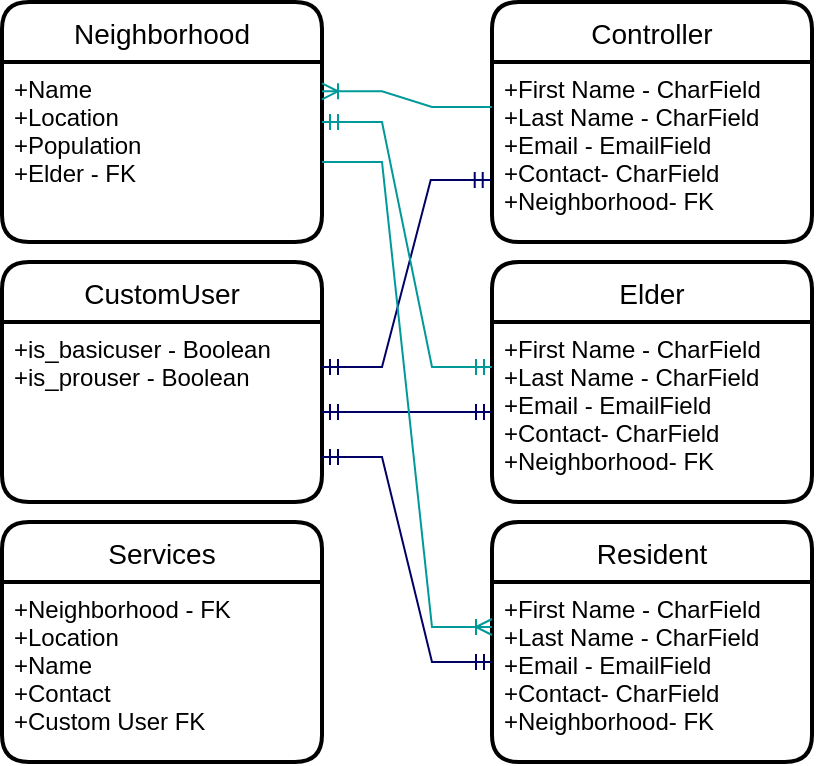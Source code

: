 <mxfile version="20.0.1" type="github">
  <diagram id="EXZT-ICQkFPjn3lPqpmB" name="Page-1">
    <mxGraphModel dx="720" dy="1644" grid="1" gridSize="10" guides="1" tooltips="1" connect="1" arrows="1" fold="1" page="1" pageScale="1" pageWidth="850" pageHeight="1100" math="0" shadow="0">
      <root>
        <mxCell id="0" />
        <mxCell id="1" parent="0" />
        <mxCell id="orOQ1NgVfUw4ZZZ5vbPm-1" value="CustomUser" style="swimlane;childLayout=stackLayout;horizontal=1;startSize=30;horizontalStack=0;rounded=1;fontSize=14;fontStyle=0;strokeWidth=2;resizeParent=0;resizeLast=1;shadow=0;dashed=0;align=center;" vertex="1" parent="1">
          <mxGeometry x="100" y="130" width="160" height="120" as="geometry" />
        </mxCell>
        <mxCell id="orOQ1NgVfUw4ZZZ5vbPm-2" value="+is_basicuser - Boolean&#xa;+is_prouser - Boolean" style="align=left;strokeColor=none;fillColor=none;spacingLeft=4;fontSize=12;verticalAlign=top;resizable=0;rotatable=0;part=1;" vertex="1" parent="orOQ1NgVfUw4ZZZ5vbPm-1">
          <mxGeometry y="30" width="160" height="90" as="geometry" />
        </mxCell>
        <mxCell id="orOQ1NgVfUw4ZZZ5vbPm-5" value="Elder" style="swimlane;childLayout=stackLayout;horizontal=1;startSize=30;horizontalStack=0;rounded=1;fontSize=14;fontStyle=0;strokeWidth=2;resizeParent=0;resizeLast=1;shadow=0;dashed=0;align=center;fontColor=#000000;" vertex="1" parent="1">
          <mxGeometry x="345" y="130" width="160" height="120" as="geometry" />
        </mxCell>
        <mxCell id="orOQ1NgVfUw4ZZZ5vbPm-6" value="+First Name - CharField&#xa;+Last Name - CharField&#xa;+Email - EmailField&#xa;+Contact- CharField&#xa;+Neighborhood- FK" style="align=left;strokeColor=none;fillColor=none;spacingLeft=4;fontSize=12;verticalAlign=top;resizable=0;rotatable=0;part=1;fontColor=#000000;" vertex="1" parent="orOQ1NgVfUw4ZZZ5vbPm-5">
          <mxGeometry y="30" width="160" height="90" as="geometry" />
        </mxCell>
        <mxCell id="orOQ1NgVfUw4ZZZ5vbPm-7" value="Resident" style="swimlane;childLayout=stackLayout;horizontal=1;startSize=30;horizontalStack=0;rounded=1;fontSize=14;fontStyle=0;strokeWidth=2;resizeParent=0;resizeLast=1;shadow=0;dashed=0;align=center;fontColor=#000000;" vertex="1" parent="1">
          <mxGeometry x="345" y="260" width="160" height="120" as="geometry" />
        </mxCell>
        <mxCell id="orOQ1NgVfUw4ZZZ5vbPm-8" value="+First Name - CharField&#xa;+Last Name - CharField&#xa;+Email - EmailField&#xa;+Contact- CharField&#xa;+Neighborhood- FK" style="align=left;strokeColor=none;fillColor=none;spacingLeft=4;fontSize=12;verticalAlign=top;resizable=0;rotatable=0;part=1;fontColor=#000000;" vertex="1" parent="orOQ1NgVfUw4ZZZ5vbPm-7">
          <mxGeometry y="30" width="160" height="90" as="geometry" />
        </mxCell>
        <mxCell id="orOQ1NgVfUw4ZZZ5vbPm-11" value="Controller" style="swimlane;childLayout=stackLayout;horizontal=1;startSize=30;horizontalStack=0;rounded=1;fontSize=14;fontStyle=0;strokeWidth=2;resizeParent=0;resizeLast=1;shadow=0;dashed=0;align=center;fontColor=#000000;" vertex="1" parent="1">
          <mxGeometry x="345" width="160" height="120" as="geometry" />
        </mxCell>
        <mxCell id="orOQ1NgVfUw4ZZZ5vbPm-12" value="+First Name - CharField&#xa;+Last Name - CharField&#xa;+Email - EmailField&#xa;+Contact- CharField&#xa;+Neighborhood- FK" style="align=left;strokeColor=none;fillColor=none;spacingLeft=4;fontSize=12;verticalAlign=top;resizable=0;rotatable=0;part=1;fontColor=#000000;" vertex="1" parent="orOQ1NgVfUw4ZZZ5vbPm-11">
          <mxGeometry y="30" width="160" height="90" as="geometry" />
        </mxCell>
        <mxCell id="orOQ1NgVfUw4ZZZ5vbPm-15" value="" style="edgeStyle=entityRelationEdgeStyle;fontSize=12;html=1;endArrow=ERmandOne;startArrow=ERmandOne;rounded=0;fontColor=#000000;strokeColor=#000066;exitX=1;exitY=0.25;exitDx=0;exitDy=0;entryX=-0.004;entryY=0.656;entryDx=0;entryDy=0;entryPerimeter=0;" edge="1" parent="1" source="orOQ1NgVfUw4ZZZ5vbPm-2" target="orOQ1NgVfUw4ZZZ5vbPm-12">
          <mxGeometry width="100" height="100" relative="1" as="geometry">
            <mxPoint x="250" y="190" as="sourcePoint" />
            <mxPoint x="350" y="90" as="targetPoint" />
          </mxGeometry>
        </mxCell>
        <mxCell id="orOQ1NgVfUw4ZZZ5vbPm-16" value="" style="edgeStyle=entityRelationEdgeStyle;fontSize=12;html=1;endArrow=ERmandOne;startArrow=ERmandOne;rounded=0;fontColor=#000000;strokeColor=#000066;exitX=1;exitY=0.75;exitDx=0;exitDy=0;" edge="1" parent="1" source="orOQ1NgVfUw4ZZZ5vbPm-2">
          <mxGeometry width="100" height="100" relative="1" as="geometry">
            <mxPoint x="260" y="247" as="sourcePoint" />
            <mxPoint x="345" y="330" as="targetPoint" />
          </mxGeometry>
        </mxCell>
        <mxCell id="orOQ1NgVfUw4ZZZ5vbPm-18" value="" style="edgeStyle=entityRelationEdgeStyle;fontSize=12;html=1;endArrow=ERmandOne;startArrow=ERmandOne;rounded=0;fontColor=#000000;strokeColor=#000066;entryX=0;entryY=0.5;entryDx=0;entryDy=0;exitX=1;exitY=0.5;exitDx=0;exitDy=0;" edge="1" parent="1" source="orOQ1NgVfUw4ZZZ5vbPm-2" target="orOQ1NgVfUw4ZZZ5vbPm-6">
          <mxGeometry width="100" height="100" relative="1" as="geometry">
            <mxPoint x="260" y="230" as="sourcePoint" />
            <mxPoint x="360" y="200" as="targetPoint" />
          </mxGeometry>
        </mxCell>
        <mxCell id="orOQ1NgVfUw4ZZZ5vbPm-19" value="Neighborhood" style="swimlane;childLayout=stackLayout;horizontal=1;startSize=30;horizontalStack=0;rounded=1;fontSize=14;fontStyle=0;strokeWidth=2;resizeParent=0;resizeLast=1;shadow=0;dashed=0;align=center;fontColor=#000000;" vertex="1" parent="1">
          <mxGeometry x="100" width="160" height="120" as="geometry" />
        </mxCell>
        <mxCell id="orOQ1NgVfUw4ZZZ5vbPm-20" value="+Name&#xa;+Location&#xa;+Population&#xa;+Elder - FK" style="align=left;strokeColor=none;fillColor=none;spacingLeft=4;fontSize=12;verticalAlign=top;resizable=0;rotatable=0;part=1;fontColor=#000000;" vertex="1" parent="orOQ1NgVfUw4ZZZ5vbPm-19">
          <mxGeometry y="30" width="160" height="90" as="geometry" />
        </mxCell>
        <mxCell id="orOQ1NgVfUw4ZZZ5vbPm-21" value="Services" style="swimlane;childLayout=stackLayout;horizontal=1;startSize=30;horizontalStack=0;rounded=1;fontSize=14;fontStyle=0;strokeWidth=2;resizeParent=0;resizeLast=1;shadow=0;dashed=0;align=center;fontColor=#000000;" vertex="1" parent="1">
          <mxGeometry x="100" y="260" width="160" height="120" as="geometry" />
        </mxCell>
        <mxCell id="orOQ1NgVfUw4ZZZ5vbPm-22" value="+Neighborhood - FK&#xa;+Location&#xa;+Name&#xa;+Contact&#xa;+Custom User FK" style="align=left;strokeColor=none;fillColor=none;spacingLeft=4;fontSize=12;verticalAlign=top;resizable=0;rotatable=0;part=1;fontColor=#000000;" vertex="1" parent="orOQ1NgVfUw4ZZZ5vbPm-21">
          <mxGeometry y="30" width="160" height="90" as="geometry" />
        </mxCell>
        <mxCell id="orOQ1NgVfUw4ZZZ5vbPm-23" value="" style="edgeStyle=entityRelationEdgeStyle;fontSize=12;html=1;endArrow=ERmandOne;startArrow=ERmandOne;rounded=0;fontColor=#000000;strokeColor=#009999;entryX=0;entryY=0.25;entryDx=0;entryDy=0;" edge="1" parent="1" target="orOQ1NgVfUw4ZZZ5vbPm-6">
          <mxGeometry width="100" height="100" relative="1" as="geometry">
            <mxPoint x="260" y="60" as="sourcePoint" />
            <mxPoint x="340" y="180" as="targetPoint" />
          </mxGeometry>
        </mxCell>
        <mxCell id="orOQ1NgVfUw4ZZZ5vbPm-26" value="" style="edgeStyle=entityRelationEdgeStyle;fontSize=12;html=1;endArrow=ERoneToMany;rounded=0;fontColor=#000000;strokeColor=#009999;exitX=0;exitY=0.25;exitDx=0;exitDy=0;entryX=1;entryY=0.163;entryDx=0;entryDy=0;entryPerimeter=0;" edge="1" parent="1" source="orOQ1NgVfUw4ZZZ5vbPm-12" target="orOQ1NgVfUw4ZZZ5vbPm-20">
          <mxGeometry width="100" height="100" relative="1" as="geometry">
            <mxPoint x="280" y="-50" as="sourcePoint" />
            <mxPoint x="380" y="-150" as="targetPoint" />
          </mxGeometry>
        </mxCell>
        <mxCell id="orOQ1NgVfUw4ZZZ5vbPm-27" value="" style="edgeStyle=entityRelationEdgeStyle;fontSize=12;html=1;endArrow=ERoneToMany;rounded=0;fontColor=#000000;strokeColor=#009999;entryX=0;entryY=0.25;entryDx=0;entryDy=0;" edge="1" parent="1" target="orOQ1NgVfUw4ZZZ5vbPm-8">
          <mxGeometry width="100" height="100" relative="1" as="geometry">
            <mxPoint x="260" y="80" as="sourcePoint" />
            <mxPoint x="420" y="180" as="targetPoint" />
          </mxGeometry>
        </mxCell>
      </root>
    </mxGraphModel>
  </diagram>
</mxfile>
